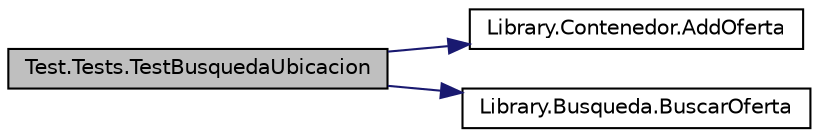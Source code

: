 digraph "Test.Tests.TestBusquedaUbicacion"
{
 // INTERACTIVE_SVG=YES
 // LATEX_PDF_SIZE
  edge [fontname="Helvetica",fontsize="10",labelfontname="Helvetica",labelfontsize="10"];
  node [fontname="Helvetica",fontsize="10",shape=record];
  rankdir="LR";
  Node1 [label="Test.Tests.TestBusquedaUbicacion",height=0.2,width=0.4,color="black", fillcolor="grey75", style="filled", fontcolor="black",tooltip="Test de la clase busqueda, realiza una busqueda por Ubicacion."];
  Node1 -> Node2 [color="midnightblue",fontsize="10",style="solid",fontname="Helvetica"];
  Node2 [label="Library.Contenedor.AddOferta",height=0.2,width=0.4,color="black", fillcolor="white", style="filled",URL="$classLibrary_1_1Contenedor.html#ad4e4bb01cb25c788a9260f7756821ae2",tooltip="Añiade una oferta a la lista de ofertas."];
  Node1 -> Node3 [color="midnightblue",fontsize="10",style="solid",fontname="Helvetica"];
  Node3 [label="Library.Busqueda.BuscarOferta",height=0.2,width=0.4,color="black", fillcolor="white", style="filled",URL="$classLibrary_1_1Busqueda.html#abf75d4c612f608449c7abf723020cd92",tooltip="La función para buscar ofertas reciben un string con las palabras a buscar y revisa cada oferta para ..."];
}
